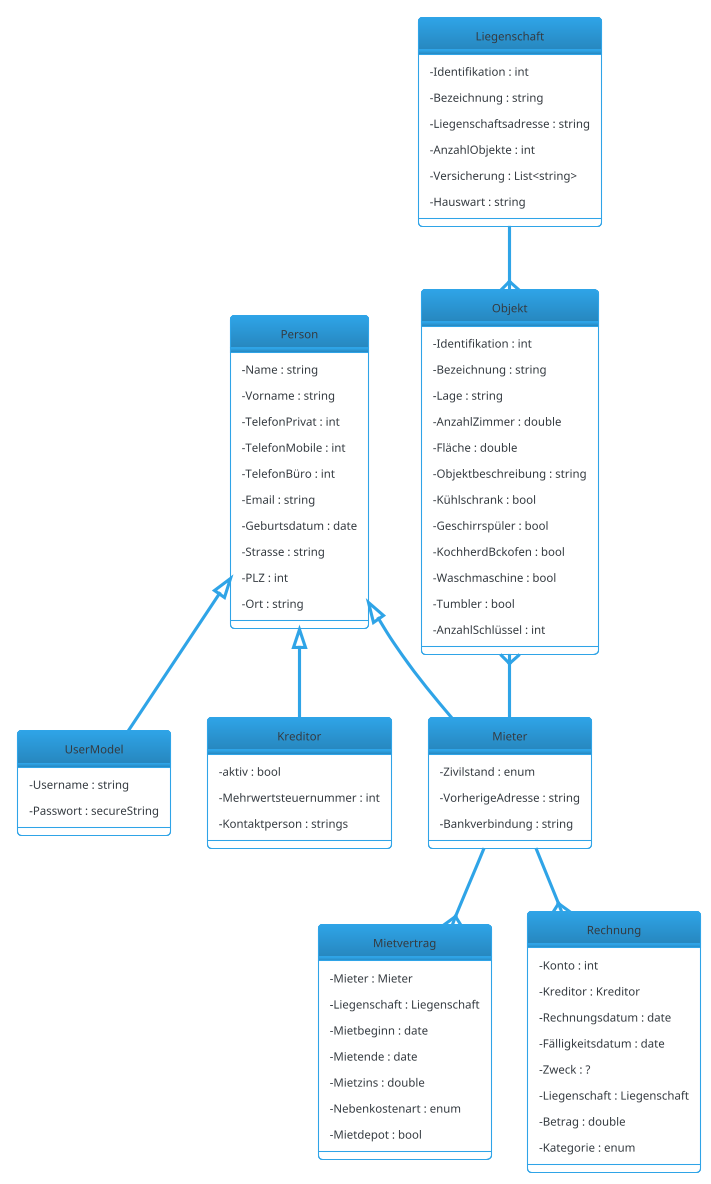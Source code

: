 @startuml ImmoGlobal
!theme cerulean-outline
hide circle
skinparam classAttributeIconSize 0

Person <|-- UserModel
Person <|-- Kreditor
Liegenschaft --{ Objekt
Objekt }-- Mieter
Mieter --{ Mietvertrag
Mieter --{ Rechnung
Person <|-- Mieter

class Person {
    -Name : string
    -Vorname : string
    -TelefonPrivat : int
    -TelefonMobile : int
    -TelefonBüro : int
    -Email : string
    -Geburtsdatum : date
    -Strasse : string
    -PLZ : int
    -Ort : string
}

class Liegenschaft {
    -Identifikation : int
    -Bezeichnung : string
    -Liegenschaftsadresse : string
    -AnzahlObjekte : int
    -Versicherung : List<string>
    -Hauswart : string
}

class Objekt {
    -Identifikation : int
    -Bezeichnung : string
    -Lage : string
    -AnzahlZimmer : double
    -Fläche : double
    -Objektbeschreibung : string
    -Kühlschrank : bool
    -Geschirrspüler : bool
    -KochherdBckofen : bool
    -Waschmaschine : bool
    -Tumbler : bool
    -AnzahlSchlüssel : int
}

class UserModel {
    -Username : string
    -Passwort : secureString
}

class Mieter {
    -Zivilstand : enum
    -VorherigeAdresse : string
    -Bankverbindung : string
}

class Mietvertrag {
    -Mieter : Mieter
    -Liegenschaft : Liegenschaft
    -Mietbeginn : date
    -Mietende : date
    -Mietzins : double
    -Nebenkostenart : enum
    -Mietdepot : bool
}

class Rechnung {
    -Konto : int
    -Kreditor : Kreditor
    -Rechnungsdatum : date
    -Fälligkeitsdatum : date
    -Zweck : ?
    -Liegenschaft : Liegenschaft
    -Betrag : double
    -Kategorie : enum
}

class Kreditor {
    -aktiv : bool
    -Mehrwertsteuernummer : int
    -Kontaktperson : strings
}
@enduml
